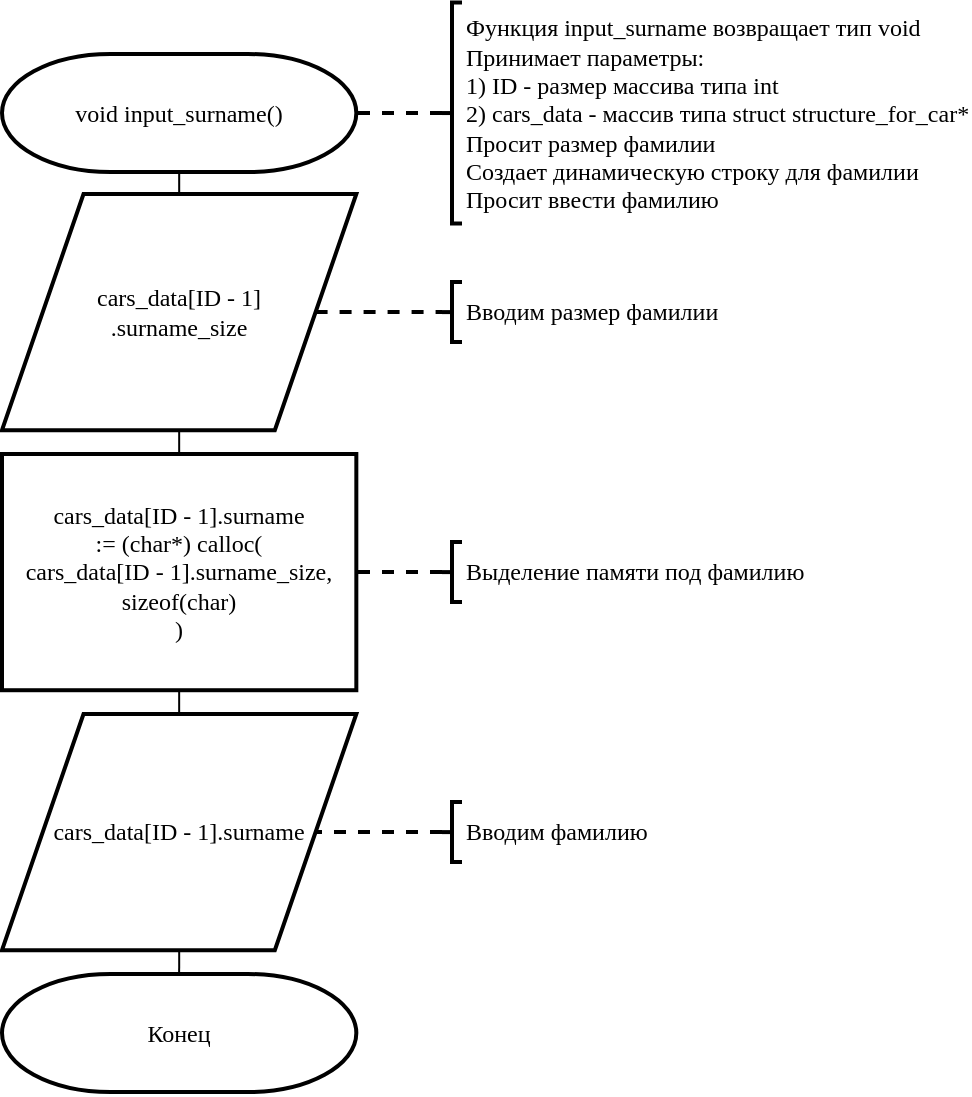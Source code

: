<mxfile version="13.0.3" type="device"><diagram id="E4ca3qtwJmkr3ys2Rtwy" name="Страница 1"><mxGraphModel dx="852" dy="494" grid="1" gridSize="10" guides="1" tooltips="1" connect="1" arrows="1" fold="1" page="1" pageScale="1" pageWidth="827" pageHeight="1169" math="0" shadow="0"><root><mxCell id="0"/><mxCell id="1" parent="0"/><mxCell id="TBGnxAVAXdOUo8xrFCcc-10" style="edgeStyle=orthogonalEdgeStyle;rounded=0;orthogonalLoop=1;jettySize=auto;html=1;exitX=0.5;exitY=1;exitDx=0;exitDy=0;exitPerimeter=0;endArrow=none;endFill=0;strokeWidth=1;" parent="1" source="TBGnxAVAXdOUo8xrFCcc-1" target="TBGnxAVAXdOUo8xrFCcc-3" edge="1"><mxGeometry relative="1" as="geometry"/></mxCell><mxCell id="TBGnxAVAXdOUo8xrFCcc-1" value="&lt;font face=&quot;Times New Roman&quot;&gt;void input_surname()&lt;/font&gt;" style="strokeWidth=2;html=1;shape=mxgraph.flowchart.terminator;whiteSpace=wrap;" parent="1" vertex="1"><mxGeometry x="110" y="50" width="177.165" height="59.055" as="geometry"/></mxCell><mxCell id="TBGnxAVAXdOUo8xrFCcc-11" style="edgeStyle=orthogonalEdgeStyle;rounded=0;orthogonalLoop=1;jettySize=auto;html=1;exitX=0.5;exitY=1;exitDx=0;exitDy=0;entryX=0.5;entryY=0;entryDx=0;entryDy=0;endArrow=none;endFill=0;strokeWidth=1;" parent="1" source="TBGnxAVAXdOUo8xrFCcc-3" target="TBGnxAVAXdOUo8xrFCcc-4" edge="1"><mxGeometry relative="1" as="geometry"/></mxCell><mxCell id="TBGnxAVAXdOUo8xrFCcc-15" style="edgeStyle=orthogonalEdgeStyle;rounded=0;orthogonalLoop=1;jettySize=auto;html=1;exitX=1;exitY=0.5;exitDx=0;exitDy=0;entryX=0;entryY=0.5;entryDx=0;entryDy=0;entryPerimeter=0;endArrow=none;endFill=0;strokeWidth=2;dashed=1;" parent="1" source="TBGnxAVAXdOUo8xrFCcc-3" target="TBGnxAVAXdOUo8xrFCcc-14" edge="1"><mxGeometry relative="1" as="geometry"/></mxCell><mxCell id="TBGnxAVAXdOUo8xrFCcc-3" value="&lt;font face=&quot;Times New Roman&quot;&gt;cars_data[ID - 1]&lt;br&gt;.surname_size&lt;/font&gt;" style="shape=parallelogram;html=1;strokeWidth=2;perimeter=parallelogramPerimeter;whiteSpace=wrap;rounded=0;arcSize=12;size=0.23;" parent="1" vertex="1"><mxGeometry x="110" y="120" width="177.165" height="118.11" as="geometry"/></mxCell><mxCell id="TBGnxAVAXdOUo8xrFCcc-12" style="edgeStyle=orthogonalEdgeStyle;rounded=0;orthogonalLoop=1;jettySize=auto;html=1;exitX=0.5;exitY=1;exitDx=0;exitDy=0;entryX=0.5;entryY=0;entryDx=0;entryDy=0;endArrow=none;endFill=0;strokeWidth=1;" parent="1" source="TBGnxAVAXdOUo8xrFCcc-4" target="TBGnxAVAXdOUo8xrFCcc-5" edge="1"><mxGeometry relative="1" as="geometry"/></mxCell><mxCell id="TBGnxAVAXdOUo8xrFCcc-4" value="&lt;font face=&quot;Times New Roman&quot;&gt;cars_data[ID - 1].surname&lt;br&gt;:= (char*) calloc(&lt;br&gt;cars_data[ID - 1].surname_size, sizeof(char)&lt;br&gt;)&lt;/font&gt;" style="rounded=0;whiteSpace=wrap;html=1;absoluteArcSize=1;arcSize=14;strokeWidth=2;" parent="1" vertex="1"><mxGeometry x="110" y="250" width="177.165" height="118.11" as="geometry"/></mxCell><mxCell id="TBGnxAVAXdOUo8xrFCcc-13" style="edgeStyle=orthogonalEdgeStyle;rounded=0;orthogonalLoop=1;jettySize=auto;html=1;exitX=0.5;exitY=1;exitDx=0;exitDy=0;entryX=0.5;entryY=0;entryDx=0;entryDy=0;entryPerimeter=0;endArrow=none;endFill=0;strokeWidth=1;" parent="1" source="TBGnxAVAXdOUo8xrFCcc-5" target="TBGnxAVAXdOUo8xrFCcc-6" edge="1"><mxGeometry relative="1" as="geometry"/></mxCell><mxCell id="TBGnxAVAXdOUo8xrFCcc-5" value="&lt;font face=&quot;Times New Roman&quot;&gt;cars_data[ID - 1].surname&lt;/font&gt;" style="shape=parallelogram;html=1;strokeWidth=2;perimeter=parallelogramPerimeter;whiteSpace=wrap;rounded=0;arcSize=12;size=0.23;" parent="1" vertex="1"><mxGeometry x="110" y="380" width="177.165" height="118.11" as="geometry"/></mxCell><mxCell id="TBGnxAVAXdOUo8xrFCcc-6" value="&lt;font face=&quot;Times New Roman&quot;&gt;Конец&lt;/font&gt;" style="strokeWidth=2;html=1;shape=mxgraph.flowchart.terminator;whiteSpace=wrap;" parent="1" vertex="1"><mxGeometry x="110" y="510" width="177.165" height="59.055" as="geometry"/></mxCell><mxCell id="TBGnxAVAXdOUo8xrFCcc-8" style="edgeStyle=orthogonalEdgeStyle;rounded=0;orthogonalLoop=1;jettySize=auto;html=1;endArrow=none;endFill=0;dashed=1;strokeWidth=2;" parent="1" source="TBGnxAVAXdOUo8xrFCcc-7" target="TBGnxAVAXdOUo8xrFCcc-1" edge="1"><mxGeometry relative="1" as="geometry"/></mxCell><mxCell id="TBGnxAVAXdOUo8xrFCcc-7" value="&lt;font face=&quot;Times New Roman&quot;&gt;Функция input_surname возвращает тип void&lt;br&gt;Принимает параметры:&lt;br&gt;1) ID - размер массива типа int&lt;br&gt;2) cars_data - массив типа struct structure_for_car*&lt;br&gt;Просит размер фамилии&lt;br&gt;Создает динамическую строку для фамилии&lt;br&gt;Просит ввести фамилию&lt;/font&gt;" style="strokeWidth=2;html=1;shape=mxgraph.flowchart.annotation_2;align=left;labelPosition=right;pointerEvents=1;rounded=0;" parent="1" vertex="1"><mxGeometry x="330" y="24.29" width="10" height="110.47" as="geometry"/></mxCell><mxCell id="TBGnxAVAXdOUo8xrFCcc-14" value="&lt;font face=&quot;Times New Roman&quot;&gt;Вводим размер фамилии&lt;/font&gt;" style="strokeWidth=2;html=1;shape=mxgraph.flowchart.annotation_2;align=left;labelPosition=right;pointerEvents=1;rounded=0;" parent="1" vertex="1"><mxGeometry x="330" y="164.05" width="10" height="30" as="geometry"/></mxCell><mxCell id="TBGnxAVAXdOUo8xrFCcc-19" style="edgeStyle=orthogonalEdgeStyle;rounded=0;orthogonalLoop=1;jettySize=auto;html=1;exitX=0;exitY=0.5;exitDx=0;exitDy=0;exitPerimeter=0;entryX=1;entryY=0.5;entryDx=0;entryDy=0;dashed=1;endArrow=none;endFill=0;strokeWidth=2;" parent="1" source="TBGnxAVAXdOUo8xrFCcc-16" target="TBGnxAVAXdOUo8xrFCcc-4" edge="1"><mxGeometry relative="1" as="geometry"/></mxCell><mxCell id="TBGnxAVAXdOUo8xrFCcc-16" value="&lt;font face=&quot;Times New Roman&quot;&gt;Выделение памяти под фамилию&lt;/font&gt;" style="strokeWidth=2;html=1;shape=mxgraph.flowchart.annotation_2;align=left;labelPosition=right;pointerEvents=1;rounded=0;" parent="1" vertex="1"><mxGeometry x="330" y="294.05" width="10" height="30" as="geometry"/></mxCell><mxCell id="TBGnxAVAXdOUo8xrFCcc-18" style="edgeStyle=orthogonalEdgeStyle;rounded=0;orthogonalLoop=1;jettySize=auto;html=1;exitX=0;exitY=0.5;exitDx=0;exitDy=0;exitPerimeter=0;entryX=1;entryY=0.5;entryDx=0;entryDy=0;dashed=1;endArrow=none;endFill=0;strokeWidth=2;" parent="1" source="TBGnxAVAXdOUo8xrFCcc-17" target="TBGnxAVAXdOUo8xrFCcc-5" edge="1"><mxGeometry relative="1" as="geometry"/></mxCell><mxCell id="TBGnxAVAXdOUo8xrFCcc-17" value="&lt;font face=&quot;Times New Roman&quot;&gt;Вводим фамилию&lt;/font&gt;" style="strokeWidth=2;html=1;shape=mxgraph.flowchart.annotation_2;align=left;labelPosition=right;pointerEvents=1;rounded=0;" parent="1" vertex="1"><mxGeometry x="330" y="424.05" width="10" height="30" as="geometry"/></mxCell></root></mxGraphModel></diagram></mxfile>